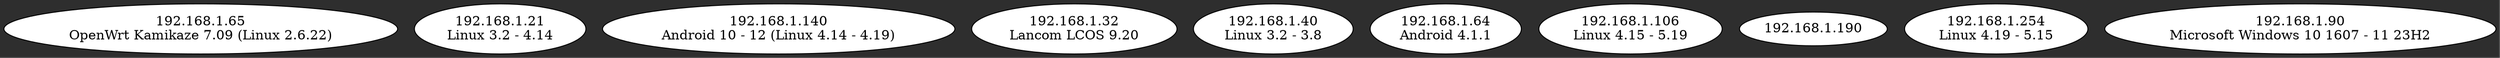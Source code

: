 graph Network {
bgcolor="#2E2E2E"; node [style=filled, fillcolor="white", fontcolor="black", color="black"]; edge [color="white"] ;ratio=expand;   "192.168.1.65" [label="192.168.1.65\nOpenWrt Kamikaze 7.09 (Linux 2.6.22)"];
  "192.168.1.21" [label="192.168.1.21\nLinux 3.2 - 4.14"];
  "192.168.1.140" [label="192.168.1.140\nAndroid 10 - 12 (Linux 4.14 - 4.19)"];
  "192.168.1.32" [label="192.168.1.32\nLancom LCOS 9.20"];
  "192.168.1.40" [label="192.168.1.40\nLinux 3.2 - 3.8"];
  "192.168.1.64" [label="192.168.1.64\nAndroid 4.1.1"];
  "192.168.1.106" [label="192.168.1.106\nLinux 4.15 - 5.19"];
  "192.168.1.190" [label="192.168.1.190\n"];
  "192.168.1.254" [label="192.168.1.254\nLinux 4.19 - 5.15"];
  "192.168.1.90" [label="192.168.1.90\nMicrosoft Windows 10 1607 - 11 23H2"];
}
